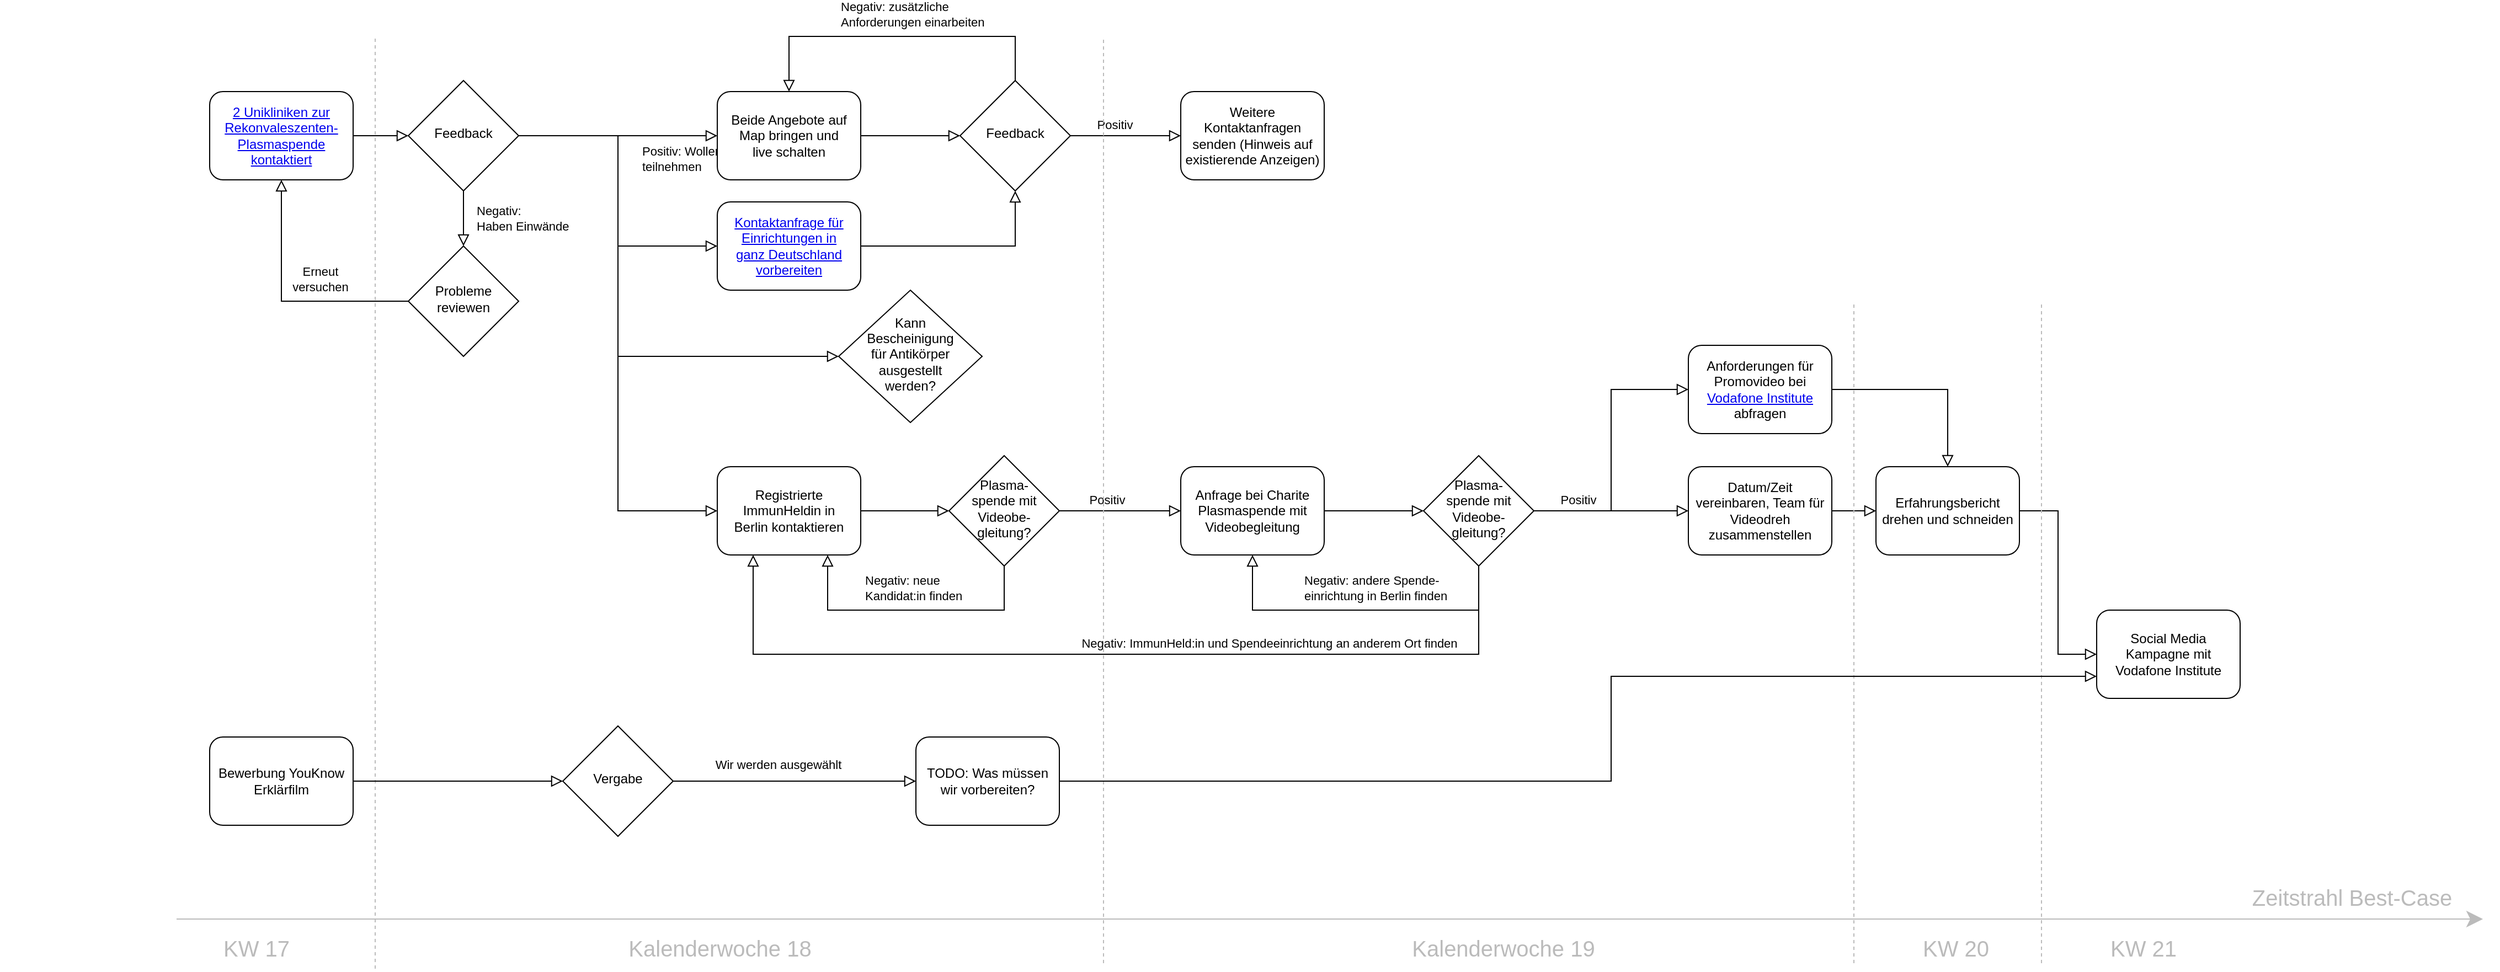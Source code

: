 <mxfile version="13.0.1" type="github">
  <diagram id="C5RBs43oDa-KdzZeNtuy" name="Page-1">
    <mxGraphModel dx="2032" dy="1996" grid="1" gridSize="10" guides="1" tooltips="1" connect="1" arrows="1" fold="1" page="1" pageScale="1" pageWidth="827" pageHeight="1169" math="0" shadow="0">
      <root>
        <mxCell id="WIyWlLk6GJQsqaUBKTNV-0" />
        <mxCell id="WIyWlLk6GJQsqaUBKTNV-1" parent="WIyWlLk6GJQsqaUBKTNV-0" />
        <mxCell id="WIyWlLk6GJQsqaUBKTNV-2" value="" style="rounded=0;html=1;jettySize=auto;orthogonalLoop=1;fontSize=11;endArrow=block;endFill=0;endSize=8;strokeWidth=1;shadow=0;labelBackgroundColor=none;edgeStyle=orthogonalEdgeStyle;" parent="WIyWlLk6GJQsqaUBKTNV-1" source="WIyWlLk6GJQsqaUBKTNV-3" target="WIyWlLk6GJQsqaUBKTNV-6" edge="1">
          <mxGeometry relative="1" as="geometry" />
        </mxCell>
        <mxCell id="WIyWlLk6GJQsqaUBKTNV-3" value="&lt;a href=&quot;https://github.com/weliveindetail/ImmunHelden.de/issues/11&quot;&gt;2 Unikliniken zur Rekonvaleszenten-Plasmaspende kontaktiert&lt;/a&gt;" style="rounded=1;whiteSpace=wrap;html=1;fontSize=12;glass=0;strokeWidth=1;shadow=0;" parent="WIyWlLk6GJQsqaUBKTNV-1" vertex="1">
          <mxGeometry x="-490" y="10" width="130" height="80" as="geometry" />
        </mxCell>
        <mxCell id="WIyWlLk6GJQsqaUBKTNV-4" value="&lt;div align=&quot;left&quot;&gt;Negativ:&lt;br&gt;&lt;/div&gt;&lt;div align=&quot;left&quot;&gt;Haben Einwände&lt;br&gt;&lt;/div&gt;" style="rounded=0;html=1;jettySize=auto;orthogonalLoop=1;fontSize=11;endArrow=block;endFill=0;endSize=8;strokeWidth=1;shadow=0;labelBackgroundColor=none;edgeStyle=orthogonalEdgeStyle;align=left;" parent="WIyWlLk6GJQsqaUBKTNV-1" source="WIyWlLk6GJQsqaUBKTNV-6" target="WIyWlLk6GJQsqaUBKTNV-10" edge="1">
          <mxGeometry y="10" relative="1" as="geometry">
            <mxPoint as="offset" />
          </mxGeometry>
        </mxCell>
        <mxCell id="WIyWlLk6GJQsqaUBKTNV-5" value="&lt;div align=&quot;left&quot;&gt;Positiv: Wollen&lt;br&gt;teilnehmen&lt;/div&gt;" style="edgeStyle=orthogonalEdgeStyle;rounded=0;html=1;jettySize=auto;orthogonalLoop=1;fontSize=11;endArrow=block;endFill=0;endSize=8;strokeWidth=1;shadow=0;labelBackgroundColor=none;align=left;" parent="WIyWlLk6GJQsqaUBKTNV-1" source="WIyWlLk6GJQsqaUBKTNV-6" target="WIyWlLk6GJQsqaUBKTNV-7" edge="1">
          <mxGeometry x="-0.21" y="20" relative="1" as="geometry">
            <mxPoint as="offset" />
            <Array as="points">
              <mxPoint x="-260" y="50" />
              <mxPoint x="-120" y="50" />
              <mxPoint x="-120" y="150" />
            </Array>
          </mxGeometry>
        </mxCell>
        <mxCell id="eErChaB8MKPypUC0hWl1-0" style="edgeStyle=orthogonalEdgeStyle;rounded=0;orthogonalLoop=1;jettySize=auto;html=1;endArrow=block;endFill=0;strokeWidth=1;entryX=0;entryY=0.5;entryDx=0;entryDy=0;endSize=8;" parent="WIyWlLk6GJQsqaUBKTNV-1" source="WIyWlLk6GJQsqaUBKTNV-6" target="eErChaB8MKPypUC0hWl1-1" edge="1">
          <mxGeometry relative="1" as="geometry">
            <mxPoint x="-120" y="110" as="targetPoint" />
            <Array as="points">
              <mxPoint x="-260" y="50" />
            </Array>
          </mxGeometry>
        </mxCell>
        <mxCell id="eErChaB8MKPypUC0hWl1-10" style="edgeStyle=orthogonalEdgeStyle;rounded=0;orthogonalLoop=1;jettySize=auto;html=1;entryX=0;entryY=0.5;entryDx=0;entryDy=0;endArrow=block;endFill=0;endSize=8;strokeWidth=1;" parent="WIyWlLk6GJQsqaUBKTNV-1" source="WIyWlLk6GJQsqaUBKTNV-6" target="eErChaB8MKPypUC0hWl1-9" edge="1">
          <mxGeometry relative="1" as="geometry">
            <Array as="points">
              <mxPoint x="-260" y="50" />
              <mxPoint x="-120" y="50" />
              <mxPoint x="-120" y="390" />
            </Array>
          </mxGeometry>
        </mxCell>
        <mxCell id="epo0PE8S0ePbBp_BXEC_-8" style="edgeStyle=orthogonalEdgeStyle;rounded=0;orthogonalLoop=1;jettySize=auto;html=1;entryX=0;entryY=0.5;entryDx=0;entryDy=0;endArrow=block;endFill=0;endSize=8;" edge="1" parent="WIyWlLk6GJQsqaUBKTNV-1" source="WIyWlLk6GJQsqaUBKTNV-6" target="epo0PE8S0ePbBp_BXEC_-9">
          <mxGeometry relative="1" as="geometry">
            <Array as="points">
              <mxPoint x="-120" y="50" />
              <mxPoint x="-120" y="250" />
            </Array>
          </mxGeometry>
        </mxCell>
        <mxCell id="WIyWlLk6GJQsqaUBKTNV-6" value="Feedback" style="rhombus;whiteSpace=wrap;html=1;shadow=0;fontFamily=Helvetica;fontSize=12;align=center;strokeWidth=1;spacing=6;spacingTop=-4;" parent="WIyWlLk6GJQsqaUBKTNV-1" vertex="1">
          <mxGeometry x="-310" width="100" height="100" as="geometry" />
        </mxCell>
        <mxCell id="eErChaB8MKPypUC0hWl1-6" style="edgeStyle=orthogonalEdgeStyle;rounded=0;orthogonalLoop=1;jettySize=auto;html=1;endArrow=block;endFill=0;endSize=8;strokeWidth=1;" parent="WIyWlLk6GJQsqaUBKTNV-1" source="WIyWlLk6GJQsqaUBKTNV-7" target="eErChaB8MKPypUC0hWl1-2" edge="1">
          <mxGeometry relative="1" as="geometry">
            <mxPoint x="150" y="150" as="targetPoint" />
          </mxGeometry>
        </mxCell>
        <mxCell id="WIyWlLk6GJQsqaUBKTNV-7" value="&lt;a href=&quot;https://www.blutspenden.de/blutspendedienste/&quot;&gt;Kontaktanfrage für Einrichtungen in&lt;br&gt;ganz Deutschland vorbereiten&lt;/a&gt;" style="rounded=1;whiteSpace=wrap;html=1;fontSize=12;glass=0;strokeWidth=1;shadow=0;" parent="WIyWlLk6GJQsqaUBKTNV-1" vertex="1">
          <mxGeometry x="-30" y="110" width="130" height="80" as="geometry" />
        </mxCell>
        <mxCell id="WIyWlLk6GJQsqaUBKTNV-8" value="Erneut&lt;br&gt;versuchen" style="rounded=0;html=1;jettySize=auto;orthogonalLoop=1;fontSize=11;endArrow=block;endFill=0;endSize=8;strokeWidth=1;shadow=0;labelBackgroundColor=none;edgeStyle=orthogonalEdgeStyle;entryX=0.5;entryY=1;entryDx=0;entryDy=0;" parent="WIyWlLk6GJQsqaUBKTNV-1" source="WIyWlLk6GJQsqaUBKTNV-10" target="WIyWlLk6GJQsqaUBKTNV-3" edge="1">
          <mxGeometry x="-0.289" y="-20" relative="1" as="geometry">
            <mxPoint as="offset" />
          </mxGeometry>
        </mxCell>
        <mxCell id="WIyWlLk6GJQsqaUBKTNV-10" value="Probleme&lt;br&gt;reviewen" style="rhombus;whiteSpace=wrap;html=1;shadow=0;fontFamily=Helvetica;fontSize=12;align=center;strokeWidth=1;spacing=6;spacingTop=-4;" parent="WIyWlLk6GJQsqaUBKTNV-1" vertex="1">
          <mxGeometry x="-310" y="150" width="100" height="100" as="geometry" />
        </mxCell>
        <mxCell id="WIyWlLk6GJQsqaUBKTNV-11" value="Weitere Kontaktanfragen senden (Hinweis auf existierende Anzeigen)" style="rounded=1;whiteSpace=wrap;html=1;fontSize=12;glass=0;strokeWidth=1;shadow=0;" parent="WIyWlLk6GJQsqaUBKTNV-1" vertex="1">
          <mxGeometry x="390" y="10" width="130" height="80" as="geometry" />
        </mxCell>
        <mxCell id="eErChaB8MKPypUC0hWl1-3" style="edgeStyle=orthogonalEdgeStyle;rounded=0;orthogonalLoop=1;jettySize=auto;html=1;endArrow=block;endFill=0;endSize=8;strokeWidth=1;" parent="WIyWlLk6GJQsqaUBKTNV-1" source="eErChaB8MKPypUC0hWl1-1" target="eErChaB8MKPypUC0hWl1-2" edge="1">
          <mxGeometry relative="1" as="geometry" />
        </mxCell>
        <mxCell id="eErChaB8MKPypUC0hWl1-1" value="Beide Angebote auf Map bringen und&lt;br&gt;live schalten" style="rounded=1;whiteSpace=wrap;html=1;fontSize=12;glass=0;strokeWidth=1;shadow=0;" parent="WIyWlLk6GJQsqaUBKTNV-1" vertex="1">
          <mxGeometry x="-30" y="10" width="130" height="80" as="geometry" />
        </mxCell>
        <mxCell id="eErChaB8MKPypUC0hWl1-4" style="edgeStyle=orthogonalEdgeStyle;rounded=0;orthogonalLoop=1;jettySize=auto;html=1;endArrow=block;endFill=0;endSize=8;strokeWidth=1;entryX=0.5;entryY=0;entryDx=0;entryDy=0;" parent="WIyWlLk6GJQsqaUBKTNV-1" source="eErChaB8MKPypUC0hWl1-2" target="eErChaB8MKPypUC0hWl1-1" edge="1">
          <mxGeometry relative="1" as="geometry">
            <mxPoint x="240" y="-70" as="targetPoint" />
            <Array as="points">
              <mxPoint x="240" y="-40" />
              <mxPoint x="35" y="-40" />
            </Array>
          </mxGeometry>
        </mxCell>
        <mxCell id="eErChaB8MKPypUC0hWl1-5" value="&lt;div align=&quot;left&quot;&gt;Negativ: zusätzliche&lt;br&gt;&lt;/div&gt;&lt;div align=&quot;left&quot;&gt;Anforderungen einarbeiten&lt;br&gt;&lt;/div&gt;" style="edgeLabel;html=1;align=left;verticalAlign=middle;resizable=0;points=[];" parent="eErChaB8MKPypUC0hWl1-4" vertex="1" connectable="0">
          <mxGeometry x="0.01" y="-1" relative="1" as="geometry">
            <mxPoint x="-51" y="-19" as="offset" />
          </mxGeometry>
        </mxCell>
        <mxCell id="eErChaB8MKPypUC0hWl1-7" style="edgeStyle=orthogonalEdgeStyle;rounded=0;orthogonalLoop=1;jettySize=auto;html=1;entryX=0;entryY=0.5;entryDx=0;entryDy=0;endArrow=block;endFill=0;endSize=8;strokeWidth=1;" parent="WIyWlLk6GJQsqaUBKTNV-1" source="eErChaB8MKPypUC0hWl1-2" target="WIyWlLk6GJQsqaUBKTNV-11" edge="1">
          <mxGeometry relative="1" as="geometry" />
        </mxCell>
        <mxCell id="eErChaB8MKPypUC0hWl1-24" value="Positiv" style="edgeLabel;html=1;align=center;verticalAlign=middle;resizable=0;points=[];" parent="eErChaB8MKPypUC0hWl1-7" vertex="1" connectable="0">
          <mxGeometry x="-0.58" y="-1" relative="1" as="geometry">
            <mxPoint x="19" y="-11" as="offset" />
          </mxGeometry>
        </mxCell>
        <mxCell id="eErChaB8MKPypUC0hWl1-2" value="Feedback" style="rhombus;whiteSpace=wrap;html=1;shadow=0;fontFamily=Helvetica;fontSize=12;align=center;strokeWidth=1;spacing=6;spacingTop=-4;" parent="WIyWlLk6GJQsqaUBKTNV-1" vertex="1">
          <mxGeometry x="190" width="100" height="100" as="geometry" />
        </mxCell>
        <mxCell id="eErChaB8MKPypUC0hWl1-18" style="edgeStyle=orthogonalEdgeStyle;rounded=0;orthogonalLoop=1;jettySize=auto;html=1;endArrow=block;endFill=0;endSize=8;strokeWidth=1;" parent="WIyWlLk6GJQsqaUBKTNV-1" source="eErChaB8MKPypUC0hWl1-8" target="eErChaB8MKPypUC0hWl1-14" edge="1">
          <mxGeometry relative="1" as="geometry" />
        </mxCell>
        <mxCell id="eErChaB8MKPypUC0hWl1-8" value="Anfrage bei Charite&lt;br&gt;Plasmaspende mit Videobegleitung" style="rounded=1;whiteSpace=wrap;html=1;fontSize=12;glass=0;strokeWidth=1;shadow=0;" parent="WIyWlLk6GJQsqaUBKTNV-1" vertex="1">
          <mxGeometry x="390" y="350" width="130" height="80" as="geometry" />
        </mxCell>
        <mxCell id="eErChaB8MKPypUC0hWl1-12" value="" style="edgeStyle=orthogonalEdgeStyle;rounded=0;orthogonalLoop=1;jettySize=auto;html=1;endArrow=block;endFill=0;endSize=8;strokeWidth=1;" parent="WIyWlLk6GJQsqaUBKTNV-1" source="eErChaB8MKPypUC0hWl1-9" edge="1">
          <mxGeometry relative="1" as="geometry">
            <mxPoint x="180" y="390" as="targetPoint" />
          </mxGeometry>
        </mxCell>
        <mxCell id="eErChaB8MKPypUC0hWl1-9" value="Registrierte ImmunHeldin in&lt;br&gt;Berlin kontaktieren" style="rounded=1;whiteSpace=wrap;html=1;fontSize=12;glass=0;strokeWidth=1;shadow=0;" parent="WIyWlLk6GJQsqaUBKTNV-1" vertex="1">
          <mxGeometry x="-30" y="350" width="130" height="80" as="geometry" />
        </mxCell>
        <mxCell id="eErChaB8MKPypUC0hWl1-15" value="" style="edgeStyle=orthogonalEdgeStyle;rounded=0;orthogonalLoop=1;jettySize=auto;html=1;endArrow=block;endFill=0;endSize=8;strokeWidth=1;" parent="WIyWlLk6GJQsqaUBKTNV-1" source="eErChaB8MKPypUC0hWl1-13" edge="1">
          <mxGeometry relative="1" as="geometry">
            <mxPoint x="70" y="430" as="targetPoint" />
            <Array as="points">
              <mxPoint x="230" y="480" />
              <mxPoint x="70" y="480" />
              <mxPoint x="70" y="430" />
            </Array>
          </mxGeometry>
        </mxCell>
        <mxCell id="eErChaB8MKPypUC0hWl1-16" value="&lt;div align=&quot;left&quot;&gt;Negativ: neue&lt;br&gt;Kandidat:in finden&lt;br&gt;&lt;/div&gt;" style="edgeLabel;html=1;align=left;verticalAlign=middle;resizable=0;points=[];" parent="eErChaB8MKPypUC0hWl1-15" vertex="1" connectable="0">
          <mxGeometry x="0.347" y="3" relative="1" as="geometry">
            <mxPoint y="-23" as="offset" />
          </mxGeometry>
        </mxCell>
        <mxCell id="eErChaB8MKPypUC0hWl1-17" style="edgeStyle=orthogonalEdgeStyle;rounded=0;orthogonalLoop=1;jettySize=auto;html=1;entryX=0;entryY=0.5;entryDx=0;entryDy=0;endArrow=block;endFill=0;endSize=8;strokeWidth=1;" parent="WIyWlLk6GJQsqaUBKTNV-1" source="eErChaB8MKPypUC0hWl1-13" target="eErChaB8MKPypUC0hWl1-8" edge="1">
          <mxGeometry relative="1" as="geometry" />
        </mxCell>
        <mxCell id="eErChaB8MKPypUC0hWl1-23" value="&lt;div&gt;Positiv&lt;/div&gt;" style="edgeLabel;html=1;align=center;verticalAlign=middle;resizable=0;points=[];" parent="eErChaB8MKPypUC0hWl1-17" vertex="1" connectable="0">
          <mxGeometry x="-0.218" y="1" relative="1" as="geometry">
            <mxPoint y="-9" as="offset" />
          </mxGeometry>
        </mxCell>
        <mxCell id="eErChaB8MKPypUC0hWl1-13" value="Plasma-&lt;br&gt;spende mit Videobe-gleitung?" style="rhombus;whiteSpace=wrap;html=1;shadow=0;fontFamily=Helvetica;fontSize=12;align=center;strokeWidth=1;spacing=6;spacingTop=-4;" parent="WIyWlLk6GJQsqaUBKTNV-1" vertex="1">
          <mxGeometry x="180" y="340" width="100" height="100" as="geometry" />
        </mxCell>
        <mxCell id="eErChaB8MKPypUC0hWl1-19" style="edgeStyle=orthogonalEdgeStyle;rounded=0;orthogonalLoop=1;jettySize=auto;html=1;entryX=0.5;entryY=1;entryDx=0;entryDy=0;endArrow=block;endFill=0;endSize=8;strokeWidth=1;" parent="WIyWlLk6GJQsqaUBKTNV-1" source="eErChaB8MKPypUC0hWl1-14" target="eErChaB8MKPypUC0hWl1-8" edge="1">
          <mxGeometry relative="1" as="geometry">
            <Array as="points">
              <mxPoint x="660" y="480" />
              <mxPoint x="455" y="480" />
            </Array>
          </mxGeometry>
        </mxCell>
        <mxCell id="eErChaB8MKPypUC0hWl1-20" value="&lt;div align=&quot;left&quot;&gt;Negativ: andere Spende-&lt;br&gt;einrichtung in Berlin finden&lt;br&gt;&lt;/div&gt;" style="edgeLabel;html=1;align=left;verticalAlign=middle;resizable=0;points=[];" parent="eErChaB8MKPypUC0hWl1-19" vertex="1" connectable="0">
          <mxGeometry x="0.159" y="2" relative="1" as="geometry">
            <mxPoint x="-29" y="-22" as="offset" />
          </mxGeometry>
        </mxCell>
        <mxCell id="eErChaB8MKPypUC0hWl1-21" style="edgeStyle=orthogonalEdgeStyle;rounded=0;orthogonalLoop=1;jettySize=auto;html=1;entryX=0.25;entryY=1;entryDx=0;entryDy=0;endArrow=block;endFill=0;endSize=8;strokeWidth=1;" parent="WIyWlLk6GJQsqaUBKTNV-1" source="eErChaB8MKPypUC0hWl1-14" target="eErChaB8MKPypUC0hWl1-9" edge="1">
          <mxGeometry relative="1" as="geometry">
            <Array as="points">
              <mxPoint x="660" y="520" />
              <mxPoint x="3" y="520" />
            </Array>
          </mxGeometry>
        </mxCell>
        <mxCell id="eErChaB8MKPypUC0hWl1-22" value="Negativ: ImmunHeld:in und Spendeeinrichtung an anderem Ort finden" style="edgeLabel;html=1;align=center;verticalAlign=middle;resizable=0;points=[];" parent="eErChaB8MKPypUC0hWl1-21" vertex="1" connectable="0">
          <mxGeometry x="0.245" y="2" relative="1" as="geometry">
            <mxPoint x="245" y="-12" as="offset" />
          </mxGeometry>
        </mxCell>
        <mxCell id="eErChaB8MKPypUC0hWl1-26" value="&lt;div&gt;Positiv&lt;/div&gt;" style="edgeStyle=orthogonalEdgeStyle;rounded=0;orthogonalLoop=1;jettySize=auto;html=1;entryX=0;entryY=0.5;entryDx=0;entryDy=0;endArrow=block;endFill=0;endSize=8;strokeWidth=1;" parent="WIyWlLk6GJQsqaUBKTNV-1" source="eErChaB8MKPypUC0hWl1-14" target="eErChaB8MKPypUC0hWl1-25" edge="1">
          <mxGeometry x="-0.429" y="10" relative="1" as="geometry">
            <mxPoint as="offset" />
          </mxGeometry>
        </mxCell>
        <mxCell id="eErChaB8MKPypUC0hWl1-31" style="edgeStyle=orthogonalEdgeStyle;rounded=0;orthogonalLoop=1;jettySize=auto;html=1;entryX=0;entryY=0.5;entryDx=0;entryDy=0;endArrow=block;endFill=0;endSize=8;strokeWidth=1;" parent="WIyWlLk6GJQsqaUBKTNV-1" source="eErChaB8MKPypUC0hWl1-14" target="eErChaB8MKPypUC0hWl1-29" edge="1">
          <mxGeometry relative="1" as="geometry" />
        </mxCell>
        <mxCell id="eErChaB8MKPypUC0hWl1-14" value="Plasma-&lt;br&gt;spende mit Videobe-gleitung?" style="rhombus;whiteSpace=wrap;html=1;shadow=0;fontFamily=Helvetica;fontSize=12;align=center;strokeWidth=1;spacing=6;spacingTop=-4;" parent="WIyWlLk6GJQsqaUBKTNV-1" vertex="1">
          <mxGeometry x="610" y="340" width="100" height="100" as="geometry" />
        </mxCell>
        <mxCell id="eErChaB8MKPypUC0hWl1-28" style="edgeStyle=orthogonalEdgeStyle;rounded=0;orthogonalLoop=1;jettySize=auto;html=1;entryX=0;entryY=0.5;entryDx=0;entryDy=0;endArrow=block;endFill=0;endSize=8;strokeWidth=1;" parent="WIyWlLk6GJQsqaUBKTNV-1" source="eErChaB8MKPypUC0hWl1-25" target="eErChaB8MKPypUC0hWl1-27" edge="1">
          <mxGeometry relative="1" as="geometry" />
        </mxCell>
        <mxCell id="eErChaB8MKPypUC0hWl1-25" value="Datum/Zeit vereinbaren, Team für Videodreh zusammenstellen" style="rounded=1;whiteSpace=wrap;html=1;fontSize=12;glass=0;strokeWidth=1;shadow=0;" parent="WIyWlLk6GJQsqaUBKTNV-1" vertex="1">
          <mxGeometry x="850" y="350" width="130" height="80" as="geometry" />
        </mxCell>
        <mxCell id="eErChaB8MKPypUC0hWl1-33" style="edgeStyle=orthogonalEdgeStyle;rounded=0;orthogonalLoop=1;jettySize=auto;html=1;entryX=0;entryY=0.5;entryDx=0;entryDy=0;endArrow=block;endFill=0;endSize=8;strokeWidth=1;" parent="WIyWlLk6GJQsqaUBKTNV-1" source="eErChaB8MKPypUC0hWl1-27" target="eErChaB8MKPypUC0hWl1-32" edge="1">
          <mxGeometry relative="1" as="geometry" />
        </mxCell>
        <mxCell id="eErChaB8MKPypUC0hWl1-27" value="Erfahrungsbericht drehen und schneiden" style="rounded=1;whiteSpace=wrap;html=1;fontSize=12;glass=0;strokeWidth=1;shadow=0;" parent="WIyWlLk6GJQsqaUBKTNV-1" vertex="1">
          <mxGeometry x="1020" y="350" width="130" height="80" as="geometry" />
        </mxCell>
        <mxCell id="eErChaB8MKPypUC0hWl1-30" style="edgeStyle=orthogonalEdgeStyle;rounded=0;orthogonalLoop=1;jettySize=auto;html=1;entryX=0.5;entryY=0;entryDx=0;entryDy=0;endArrow=block;endFill=0;endSize=8;strokeWidth=1;" parent="WIyWlLk6GJQsqaUBKTNV-1" source="eErChaB8MKPypUC0hWl1-29" target="eErChaB8MKPypUC0hWl1-27" edge="1">
          <mxGeometry relative="1" as="geometry" />
        </mxCell>
        <mxCell id="eErChaB8MKPypUC0hWl1-29" value="&lt;div&gt;Anforderungen für Promovideo bei &lt;a href=&quot;https://twitter.com/vf_institute&quot;&gt;Vodafone Institute&lt;/a&gt;&lt;/div&gt;&lt;div&gt;abfragen&lt;br&gt;&lt;/div&gt;" style="rounded=1;whiteSpace=wrap;html=1;fontSize=12;glass=0;strokeWidth=1;shadow=0;" parent="WIyWlLk6GJQsqaUBKTNV-1" vertex="1">
          <mxGeometry x="850" y="240" width="130" height="80" as="geometry" />
        </mxCell>
        <mxCell id="eErChaB8MKPypUC0hWl1-32" value="Social Media Kampagne mit Vodafone Institute" style="rounded=1;whiteSpace=wrap;html=1;fontSize=12;glass=0;strokeWidth=1;shadow=0;" parent="WIyWlLk6GJQsqaUBKTNV-1" vertex="1">
          <mxGeometry x="1220" y="480" width="130" height="80" as="geometry" />
        </mxCell>
        <mxCell id="eErChaB8MKPypUC0hWl1-34" value="" style="endArrow=classic;html=1;strokeWidth=1;endSize=12;fillColor=#f5f5f5;strokeColor=#BBB;" parent="WIyWlLk6GJQsqaUBKTNV-1" edge="1">
          <mxGeometry width="50" height="50" relative="1" as="geometry">
            <mxPoint x="-520" y="760" as="sourcePoint" />
            <mxPoint x="1570" y="760" as="targetPoint" />
          </mxGeometry>
        </mxCell>
        <mxCell id="eErChaB8MKPypUC0hWl1-35" value="&lt;font style=&quot;font-size: 20px&quot;&gt;Zeitstrahl Best-Case&lt;/font&gt; " style="edgeLabel;html=1;align=center;verticalAlign=middle;resizable=0;points=[];fontColor=#BBB;" parent="eErChaB8MKPypUC0hWl1-34" vertex="1" connectable="0">
          <mxGeometry x="0.631" y="-4" relative="1" as="geometry">
            <mxPoint x="266" y="-24" as="offset" />
          </mxGeometry>
        </mxCell>
        <mxCell id="eErChaB8MKPypUC0hWl1-36" value="" style="endArrow=none;html=1;strokeColor=#BBB;strokeWidth=1;fontColor=#BBB;dashed=1;" parent="WIyWlLk6GJQsqaUBKTNV-1" edge="1">
          <mxGeometry width="50" height="50" relative="1" as="geometry">
            <mxPoint x="-340" y="805" as="sourcePoint" />
            <mxPoint x="-340" y="-40" as="targetPoint" />
          </mxGeometry>
        </mxCell>
        <mxCell id="eErChaB8MKPypUC0hWl1-38" value="" style="endArrow=none;html=1;strokeColor=#BBB;strokeWidth=1;fontColor=#BBB;dashed=1;" parent="WIyWlLk6GJQsqaUBKTNV-1" edge="1">
          <mxGeometry width="50" height="50" relative="1" as="geometry">
            <mxPoint x="320" y="800" as="sourcePoint" />
            <mxPoint x="320" y="-40" as="targetPoint" />
          </mxGeometry>
        </mxCell>
        <mxCell id="eErChaB8MKPypUC0hWl1-40" value="&lt;font style=&quot;font-size: 20px&quot;&gt;Kalenderwoche 18&lt;/font&gt;" style="edgeLabel;html=1;align=center;verticalAlign=middle;resizable=0;points=[];fontColor=#BBB;" parent="WIyWlLk6GJQsqaUBKTNV-1" vertex="1" connectable="0">
          <mxGeometry x="-260" y="760" as="geometry">
            <mxPoint x="232" y="26" as="offset" />
          </mxGeometry>
        </mxCell>
        <mxCell id="eErChaB8MKPypUC0hWl1-41" value="&lt;font style=&quot;font-size: 20px&quot;&gt;KW 17&lt;/font&gt;" style="edgeLabel;html=1;align=center;verticalAlign=middle;resizable=0;points=[];fontColor=#BBB;" parent="WIyWlLk6GJQsqaUBKTNV-1" vertex="1" connectable="0">
          <mxGeometry x="-680" y="760" as="geometry">
            <mxPoint x="232" y="26" as="offset" />
          </mxGeometry>
        </mxCell>
        <mxCell id="eErChaB8MKPypUC0hWl1-42" value="" style="endArrow=none;html=1;strokeColor=#BBB;strokeWidth=1;fontColor=#BBB;dashed=1;" parent="WIyWlLk6GJQsqaUBKTNV-1" edge="1">
          <mxGeometry width="50" height="50" relative="1" as="geometry">
            <mxPoint x="1000" y="800" as="sourcePoint" />
            <mxPoint x="1000" y="200" as="targetPoint" />
          </mxGeometry>
        </mxCell>
        <mxCell id="eErChaB8MKPypUC0hWl1-43" value="&lt;font style=&quot;font-size: 20px&quot;&gt;Kalenderwoche 19&lt;/font&gt;" style="edgeLabel;html=1;align=center;verticalAlign=middle;resizable=0;points=[];fontColor=#BBB;" parent="WIyWlLk6GJQsqaUBKTNV-1" vertex="1" connectable="0">
          <mxGeometry x="450" y="760" as="geometry">
            <mxPoint x="232" y="26" as="offset" />
          </mxGeometry>
        </mxCell>
        <mxCell id="eErChaB8MKPypUC0hWl1-44" value="" style="endArrow=none;html=1;strokeColor=#BBB;strokeWidth=1;fontColor=#BBB;dashed=1;" parent="WIyWlLk6GJQsqaUBKTNV-1" edge="1">
          <mxGeometry width="50" height="50" relative="1" as="geometry">
            <mxPoint x="1170" y="800" as="sourcePoint" />
            <mxPoint x="1170" y="200" as="targetPoint" />
          </mxGeometry>
        </mxCell>
        <mxCell id="eErChaB8MKPypUC0hWl1-45" value="&lt;font style=&quot;font-size: 20px&quot;&gt;KW 20&lt;br&gt;&lt;/font&gt;" style="edgeLabel;html=1;align=center;verticalAlign=middle;resizable=0;points=[];fontColor=#BBB;" parent="WIyWlLk6GJQsqaUBKTNV-1" vertex="1" connectable="0">
          <mxGeometry x="860" y="760" as="geometry">
            <mxPoint x="232" y="26" as="offset" />
          </mxGeometry>
        </mxCell>
        <mxCell id="eErChaB8MKPypUC0hWl1-46" value="&lt;font style=&quot;font-size: 20px&quot;&gt;KW 21&lt;/font&gt;" style="edgeLabel;html=1;align=center;verticalAlign=middle;resizable=0;points=[];fontColor=#BBB;" parent="WIyWlLk6GJQsqaUBKTNV-1" vertex="1" connectable="0">
          <mxGeometry x="1030" y="760" as="geometry">
            <mxPoint x="232" y="26" as="offset" />
          </mxGeometry>
        </mxCell>
        <mxCell id="epo0PE8S0ePbBp_BXEC_-2" style="edgeStyle=orthogonalEdgeStyle;rounded=0;orthogonalLoop=1;jettySize=auto;html=1;endArrow=block;endFill=0;endSize=8;" edge="1" parent="WIyWlLk6GJQsqaUBKTNV-1" source="epo0PE8S0ePbBp_BXEC_-0" target="epo0PE8S0ePbBp_BXEC_-1">
          <mxGeometry relative="1" as="geometry" />
        </mxCell>
        <mxCell id="epo0PE8S0ePbBp_BXEC_-0" value="Bewerbung YouKnow Erklärfilm" style="rounded=1;whiteSpace=wrap;html=1;fontSize=12;glass=0;strokeWidth=1;shadow=0;" vertex="1" parent="WIyWlLk6GJQsqaUBKTNV-1">
          <mxGeometry x="-490" y="595" width="130" height="80" as="geometry" />
        </mxCell>
        <mxCell id="epo0PE8S0ePbBp_BXEC_-5" value="&lt;div&gt;Wir werden ausgewählt&lt;/div&gt;" style="edgeStyle=orthogonalEdgeStyle;rounded=0;orthogonalLoop=1;jettySize=auto;html=1;entryX=0;entryY=0.5;entryDx=0;entryDy=0;endArrow=block;endFill=0;endSize=8;" edge="1" parent="WIyWlLk6GJQsqaUBKTNV-1" source="epo0PE8S0ePbBp_BXEC_-1" target="epo0PE8S0ePbBp_BXEC_-4">
          <mxGeometry x="-0.143" y="15" relative="1" as="geometry">
            <mxPoint as="offset" />
          </mxGeometry>
        </mxCell>
        <mxCell id="epo0PE8S0ePbBp_BXEC_-1" value="Vergabe" style="rhombus;whiteSpace=wrap;html=1;shadow=0;fontFamily=Helvetica;fontSize=12;align=center;strokeWidth=1;spacing=6;spacingTop=-4;" vertex="1" parent="WIyWlLk6GJQsqaUBKTNV-1">
          <mxGeometry x="-170" y="585" width="100" height="100" as="geometry" />
        </mxCell>
        <mxCell id="epo0PE8S0ePbBp_BXEC_-6" style="edgeStyle=orthogonalEdgeStyle;rounded=0;orthogonalLoop=1;jettySize=auto;html=1;entryX=0;entryY=0.75;entryDx=0;entryDy=0;endArrow=block;endFill=0;endSize=8;" edge="1" parent="WIyWlLk6GJQsqaUBKTNV-1" source="epo0PE8S0ePbBp_BXEC_-4" target="eErChaB8MKPypUC0hWl1-32">
          <mxGeometry relative="1" as="geometry">
            <Array as="points">
              <mxPoint x="780" y="635" />
              <mxPoint x="780" y="540" />
            </Array>
          </mxGeometry>
        </mxCell>
        <mxCell id="epo0PE8S0ePbBp_BXEC_-4" value="TODO: Was müssen wir vorbereiten?" style="rounded=1;whiteSpace=wrap;html=1;fontSize=12;glass=0;strokeWidth=1;shadow=0;" vertex="1" parent="WIyWlLk6GJQsqaUBKTNV-1">
          <mxGeometry x="150" y="595" width="130" height="80" as="geometry" />
        </mxCell>
        <mxCell id="epo0PE8S0ePbBp_BXEC_-9" value="Kann &lt;br&gt;Bescheinigung &lt;br&gt;für Antikörper ausgestellt &lt;br&gt;werden?" style="rhombus;whiteSpace=wrap;html=1;shadow=0;fontFamily=Helvetica;fontSize=12;align=center;strokeWidth=1;spacing=6;spacingTop=-4;" vertex="1" parent="WIyWlLk6GJQsqaUBKTNV-1">
          <mxGeometry x="80" y="190" width="130" height="120" as="geometry" />
        </mxCell>
      </root>
    </mxGraphModel>
  </diagram>
</mxfile>
